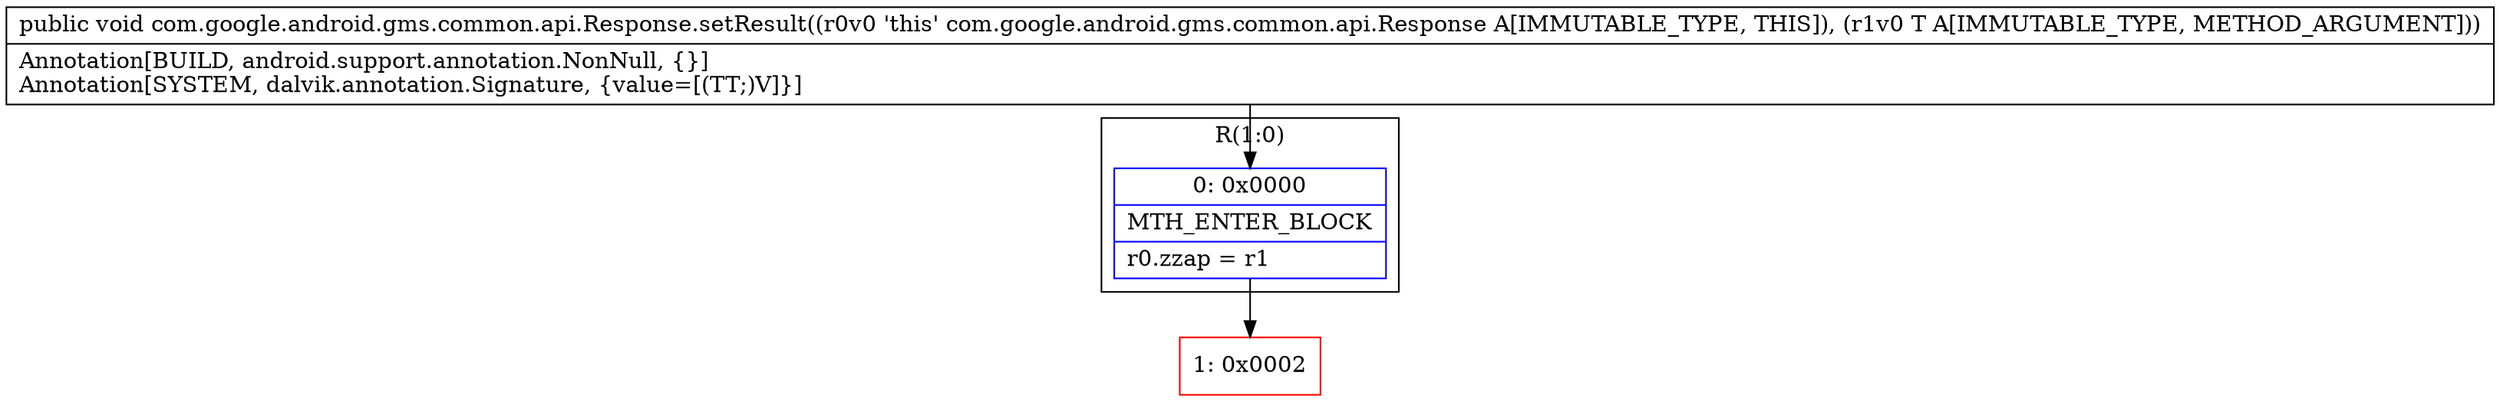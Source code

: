digraph "CFG forcom.google.android.gms.common.api.Response.setResult(Lcom\/google\/android\/gms\/common\/api\/Result;)V" {
subgraph cluster_Region_744059198 {
label = "R(1:0)";
node [shape=record,color=blue];
Node_0 [shape=record,label="{0\:\ 0x0000|MTH_ENTER_BLOCK\l|r0.zzap = r1\l}"];
}
Node_1 [shape=record,color=red,label="{1\:\ 0x0002}"];
MethodNode[shape=record,label="{public void com.google.android.gms.common.api.Response.setResult((r0v0 'this' com.google.android.gms.common.api.Response A[IMMUTABLE_TYPE, THIS]), (r1v0 T A[IMMUTABLE_TYPE, METHOD_ARGUMENT]))  | Annotation[BUILD, android.support.annotation.NonNull, \{\}]\lAnnotation[SYSTEM, dalvik.annotation.Signature, \{value=[(TT;)V]\}]\l}"];
MethodNode -> Node_0;
Node_0 -> Node_1;
}

